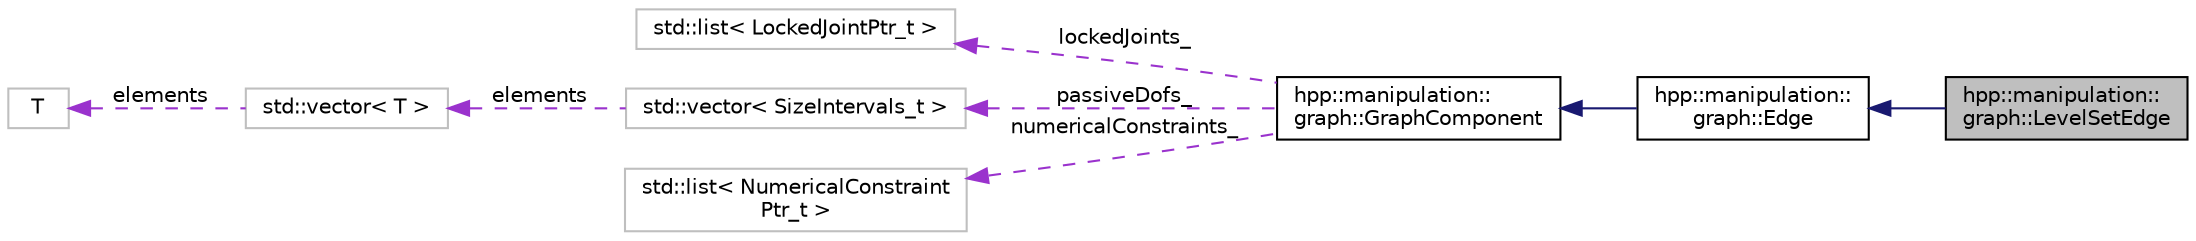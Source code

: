 digraph "hpp::manipulation::graph::LevelSetEdge"
{
  edge [fontname="Helvetica",fontsize="10",labelfontname="Helvetica",labelfontsize="10"];
  node [fontname="Helvetica",fontsize="10",shape=record];
  rankdir="LR";
  Node1 [label="hpp::manipulation::\lgraph::LevelSetEdge",height=0.2,width=0.4,color="black", fillcolor="grey75", style="filled" fontcolor="black"];
  Node2 -> Node1 [dir="back",color="midnightblue",fontsize="10",style="solid",fontname="Helvetica"];
  Node2 [label="hpp::manipulation::\lgraph::Edge",height=0.2,width=0.4,color="black", fillcolor="white", style="filled",URL="$a00010.html",tooltip="Abstract class representing representing the link between two nodes. "];
  Node3 -> Node2 [dir="back",color="midnightblue",fontsize="10",style="solid",fontname="Helvetica"];
  Node3 [label="hpp::manipulation::\lgraph::GraphComponent",height=0.2,width=0.4,color="black", fillcolor="white", style="filled",URL="$a00012.html",tooltip="Define common methods of the graph components. "];
  Node4 -> Node3 [dir="back",color="darkorchid3",fontsize="10",style="dashed",label=" lockedJoints_" ,fontname="Helvetica"];
  Node4 [label="std::list\< LockedJointPtr_t \>",height=0.2,width=0.4,color="grey75", fillcolor="white", style="filled"];
  Node5 -> Node3 [dir="back",color="darkorchid3",fontsize="10",style="dashed",label=" passiveDofs_" ,fontname="Helvetica"];
  Node5 [label="std::vector\< SizeIntervals_t \>",height=0.2,width=0.4,color="grey75", fillcolor="white", style="filled"];
  Node6 -> Node5 [dir="back",color="darkorchid3",fontsize="10",style="dashed",label=" elements" ,fontname="Helvetica"];
  Node6 [label="std::vector\< T \>",height=0.2,width=0.4,color="grey75", fillcolor="white", style="filled",tooltip="STL class. "];
  Node7 -> Node6 [dir="back",color="darkorchid3",fontsize="10",style="dashed",label=" elements" ,fontname="Helvetica"];
  Node7 [label="T",height=0.2,width=0.4,color="grey75", fillcolor="white", style="filled"];
  Node8 -> Node3 [dir="back",color="darkorchid3",fontsize="10",style="dashed",label=" numericalConstraints_" ,fontname="Helvetica"];
  Node8 [label="std::list\< NumericalConstraint\lPtr_t \>",height=0.2,width=0.4,color="grey75", fillcolor="white", style="filled"];
}
